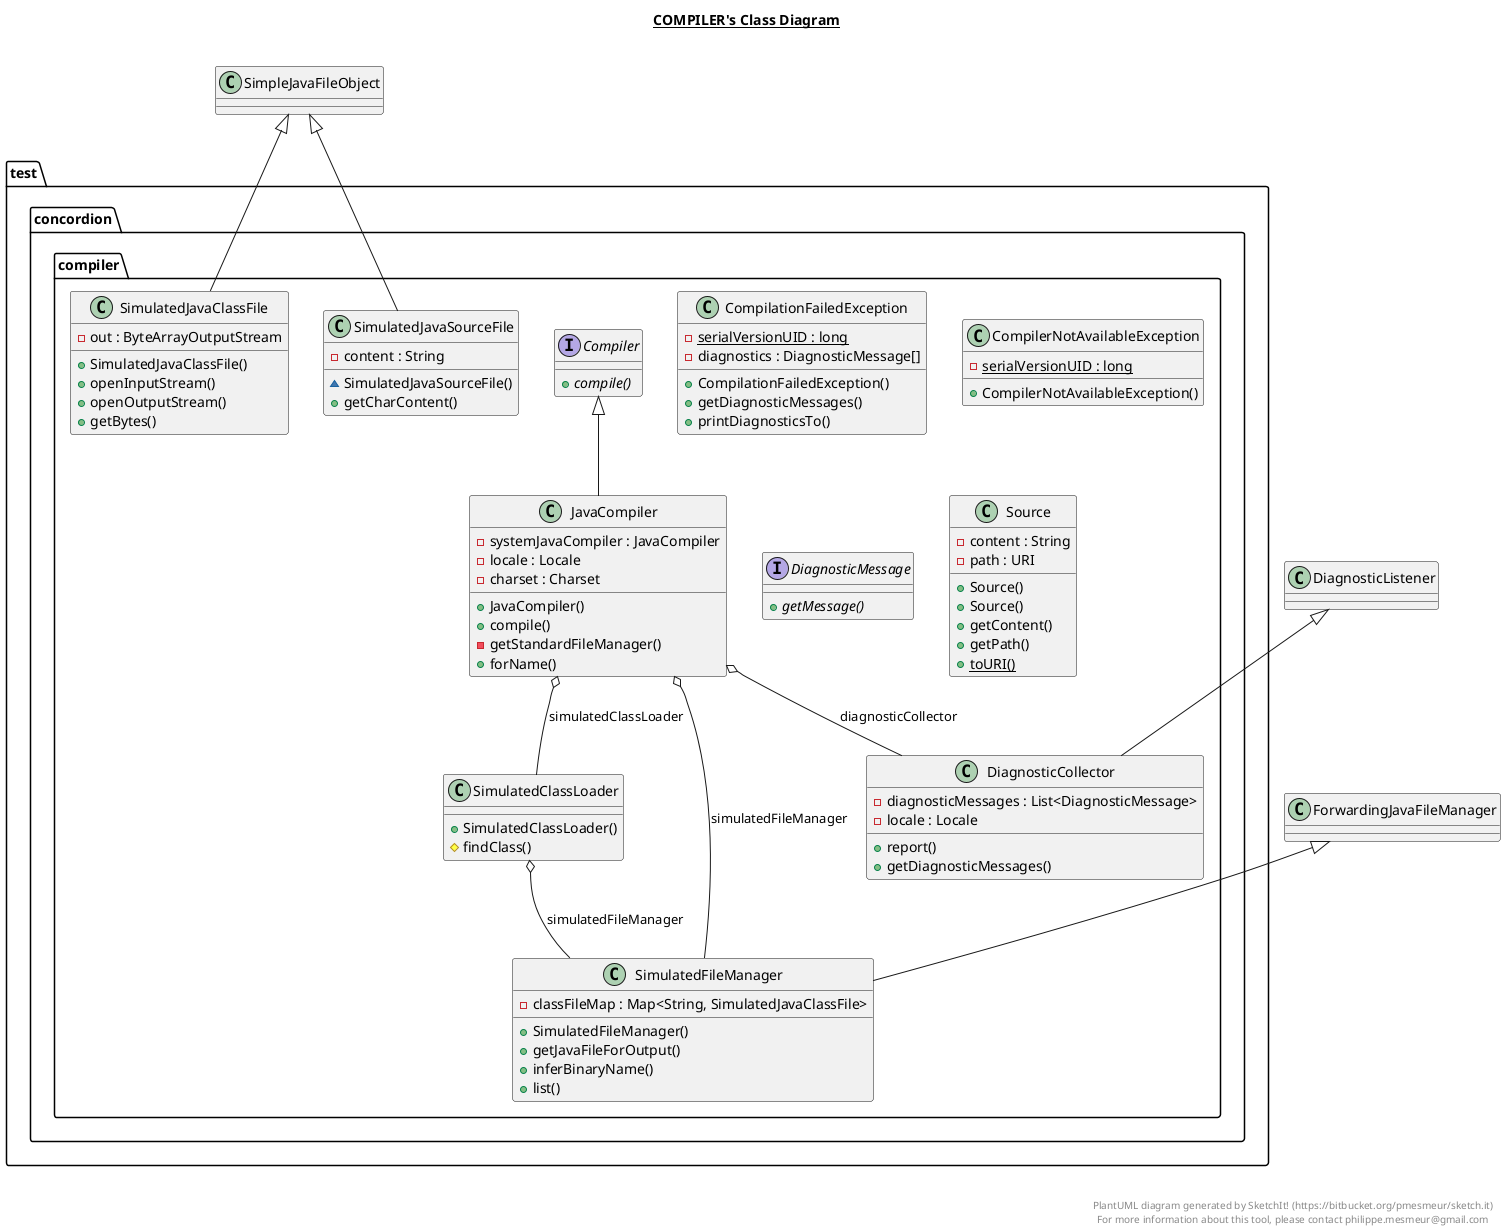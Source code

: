 @startuml

title __COMPILER's Class Diagram__\n

  package test.concordion {
    package test.concordion.compiler {
      class CompilationFailedException {
          {static} - serialVersionUID : long
          - diagnostics : DiagnosticMessage[]
          + CompilationFailedException()
          + getDiagnosticMessages()
          + printDiagnosticsTo()
      }
    }
  }
  

  package test.concordion {
    package test.concordion.compiler {
      interface Compiler {
          {abstract} + compile()
      }
    }
  }
  

  package test.concordion {
    package test.concordion.compiler {
      class CompilerNotAvailableException {
          {static} - serialVersionUID : long
          + CompilerNotAvailableException()
      }
    }
  }
  

  package test.concordion {
    package test.concordion.compiler {
      class DiagnosticCollector {
          - diagnosticMessages : List<DiagnosticMessage>
          - locale : Locale
          + report()
          + getDiagnosticMessages()
      }
    }
  }
  

  package test.concordion {
    package test.concordion.compiler {
      interface DiagnosticMessage {
          {abstract} + getMessage()
      }
    }
  }
  

  package test.concordion {
    package test.concordion.compiler {
      class JavaCompiler {
          - systemJavaCompiler : JavaCompiler
          - locale : Locale
          - charset : Charset
          + JavaCompiler()
          + compile()
          - getStandardFileManager()
          + forName()
      }
    }
  }
  

  package test.concordion {
    package test.concordion.compiler {
      class SimulatedClassLoader {
          + SimulatedClassLoader()
          # findClass()
      }
    }
  }
  

  package test.concordion {
    package test.concordion.compiler {
      class SimulatedFileManager {
          - classFileMap : Map<String, SimulatedJavaClassFile>
          + SimulatedFileManager()
          + getJavaFileForOutput()
          + inferBinaryName()
          + list()
      }
    }
  }
  

  package test.concordion {
    package test.concordion.compiler {
      class SimulatedJavaClassFile {
          - out : ByteArrayOutputStream
          + SimulatedJavaClassFile()
          + openInputStream()
          + openOutputStream()
          + getBytes()
      }
    }
  }
  

  package test.concordion {
    package test.concordion.compiler {
      class SimulatedJavaSourceFile {
          - content : String
          ~ SimulatedJavaSourceFile()
          + getCharContent()
      }
    }
  }
  

  package test.concordion {
    package test.concordion.compiler {
      class Source {
          - content : String
          - path : URI
          + Source()
          + Source()
          + getContent()
          + getPath()
          {static} + toURI()
      }
    }
  }
  

  DiagnosticCollector -up-|> DiagnosticListener
  JavaCompiler -up-|> Compiler
  JavaCompiler o-- DiagnosticCollector : diagnosticCollector
  JavaCompiler o-- SimulatedFileManager : simulatedFileManager
  JavaCompiler o-- SimulatedClassLoader : simulatedClassLoader
  SimulatedClassLoader o-- SimulatedFileManager : simulatedFileManager
  SimulatedFileManager -up-|> ForwardingJavaFileManager
  SimulatedJavaClassFile -up-|> SimpleJavaFileObject
  SimulatedJavaSourceFile -up-|> SimpleJavaFileObject


right footer


PlantUML diagram generated by SketchIt! (https://bitbucket.org/pmesmeur/sketch.it)
For more information about this tool, please contact philippe.mesmeur@gmail.com
endfooter

@enduml
